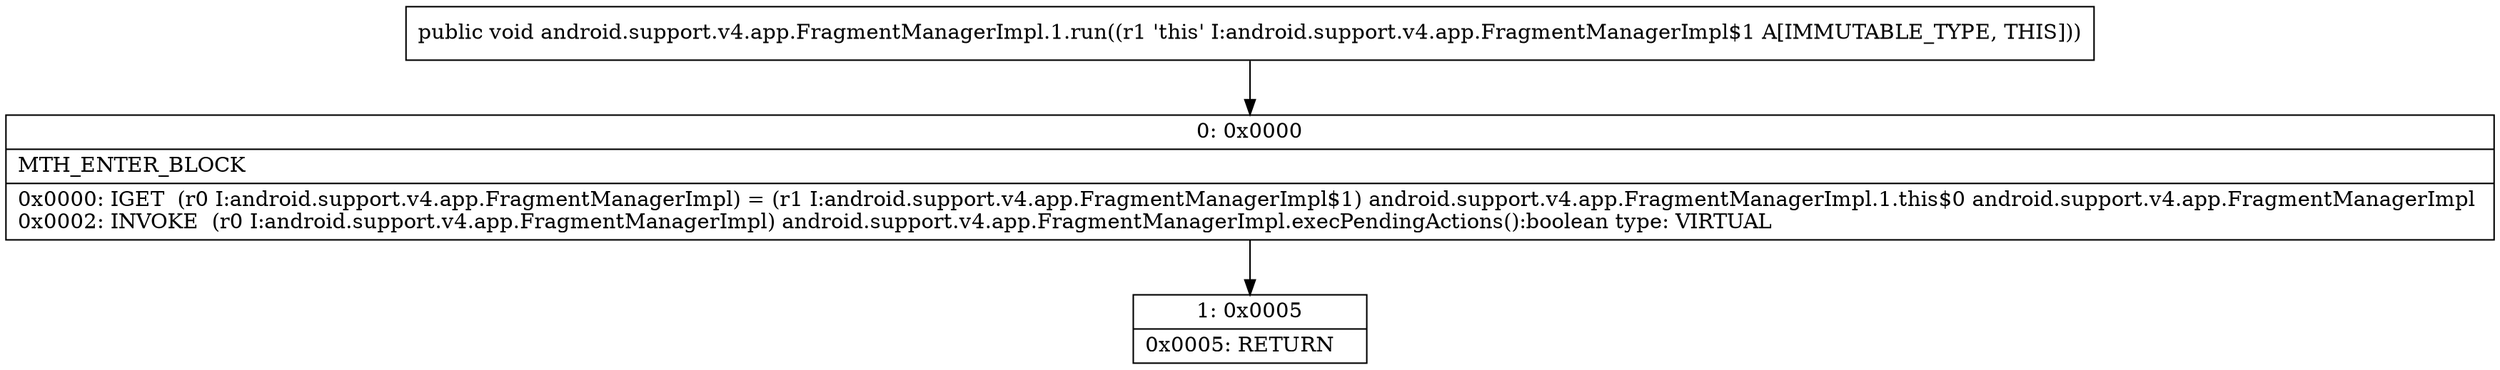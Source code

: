 digraph "CFG forandroid.support.v4.app.FragmentManagerImpl.1.run()V" {
Node_0 [shape=record,label="{0\:\ 0x0000|MTH_ENTER_BLOCK\l|0x0000: IGET  (r0 I:android.support.v4.app.FragmentManagerImpl) = (r1 I:android.support.v4.app.FragmentManagerImpl$1) android.support.v4.app.FragmentManagerImpl.1.this$0 android.support.v4.app.FragmentManagerImpl \l0x0002: INVOKE  (r0 I:android.support.v4.app.FragmentManagerImpl) android.support.v4.app.FragmentManagerImpl.execPendingActions():boolean type: VIRTUAL \l}"];
Node_1 [shape=record,label="{1\:\ 0x0005|0x0005: RETURN   \l}"];
MethodNode[shape=record,label="{public void android.support.v4.app.FragmentManagerImpl.1.run((r1 'this' I:android.support.v4.app.FragmentManagerImpl$1 A[IMMUTABLE_TYPE, THIS])) }"];
MethodNode -> Node_0;
Node_0 -> Node_1;
}

